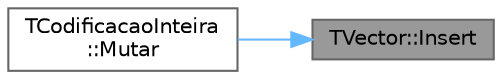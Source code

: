 digraph "TVector::Insert"
{
 // LATEX_PDF_SIZE
  bgcolor="transparent";
  edge [fontname=Helvetica,fontsize=10,labelfontname=Helvetica,labelfontsize=10];
  node [fontname=Helvetica,fontsize=10,shape=box,height=0.2,width=0.4];
  rankdir="RL";
  Node1 [id="Node000001",label="TVector::Insert",height=0.2,width=0.4,color="gray40", fillcolor="grey60", style="filled", fontcolor="black",tooltip="Insere um único elemento na posição indicada."];
  Node1 -> Node2 [id="edge2_Node000001_Node000002",dir="back",color="steelblue1",style="solid",tooltip=" "];
  Node2 [id="Node000002",label="TCodificacaoInteira\l::Mutar",height=0.2,width=0.4,color="grey40", fillcolor="white", style="filled",URL="$classTCodificacaoInteira.html#a36022e923bc66ce21676872de7a850a2",tooltip=" "];
}
